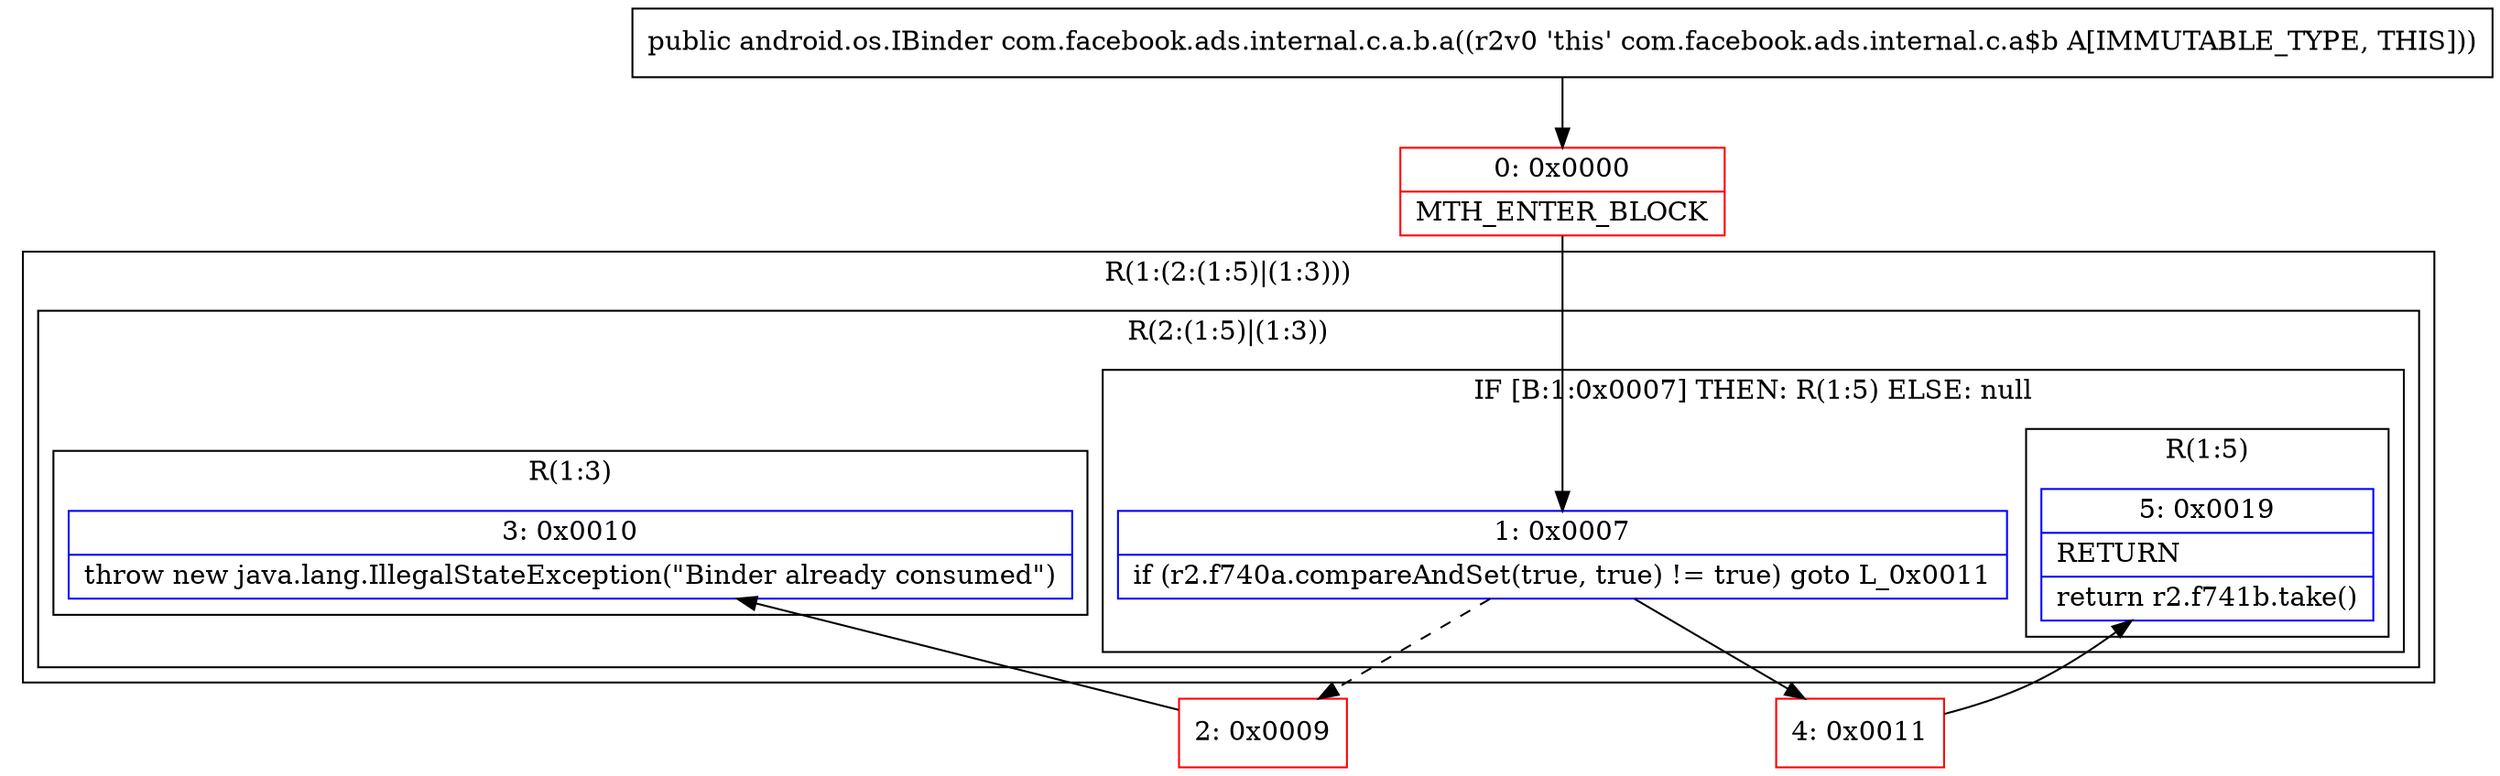 digraph "CFG forcom.facebook.ads.internal.c.a.b.a()Landroid\/os\/IBinder;" {
subgraph cluster_Region_2111739955 {
label = "R(1:(2:(1:5)|(1:3)))";
node [shape=record,color=blue];
subgraph cluster_Region_859643183 {
label = "R(2:(1:5)|(1:3))";
node [shape=record,color=blue];
subgraph cluster_IfRegion_663490998 {
label = "IF [B:1:0x0007] THEN: R(1:5) ELSE: null";
node [shape=record,color=blue];
Node_1 [shape=record,label="{1\:\ 0x0007|if (r2.f740a.compareAndSet(true, true) != true) goto L_0x0011\l}"];
subgraph cluster_Region_470150007 {
label = "R(1:5)";
node [shape=record,color=blue];
Node_5 [shape=record,label="{5\:\ 0x0019|RETURN\l|return r2.f741b.take()\l}"];
}
}
subgraph cluster_Region_353630148 {
label = "R(1:3)";
node [shape=record,color=blue];
Node_3 [shape=record,label="{3\:\ 0x0010|throw new java.lang.IllegalStateException(\"Binder already consumed\")\l}"];
}
}
}
Node_0 [shape=record,color=red,label="{0\:\ 0x0000|MTH_ENTER_BLOCK\l}"];
Node_2 [shape=record,color=red,label="{2\:\ 0x0009}"];
Node_4 [shape=record,color=red,label="{4\:\ 0x0011}"];
MethodNode[shape=record,label="{public android.os.IBinder com.facebook.ads.internal.c.a.b.a((r2v0 'this' com.facebook.ads.internal.c.a$b A[IMMUTABLE_TYPE, THIS])) }"];
MethodNode -> Node_0;
Node_1 -> Node_2[style=dashed];
Node_1 -> Node_4;
Node_0 -> Node_1;
Node_2 -> Node_3;
Node_4 -> Node_5;
}

